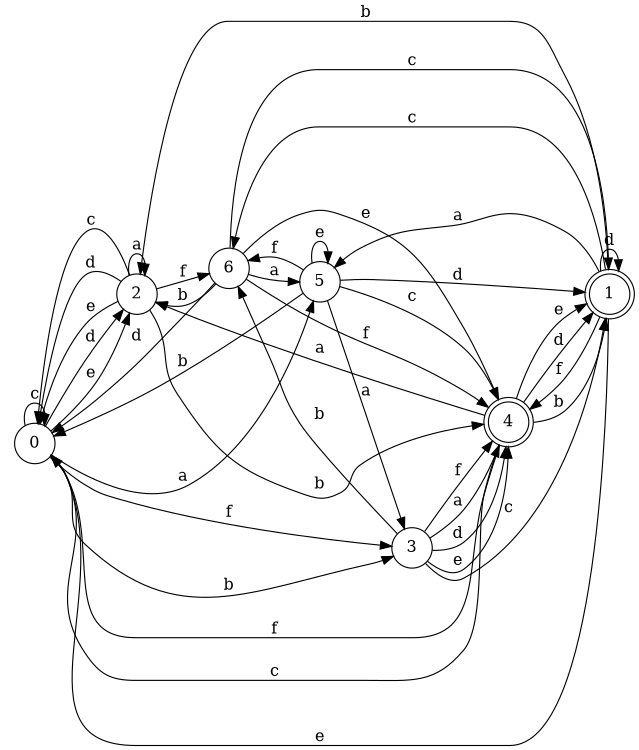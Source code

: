 digraph n6_4 {
__start0 [label="" shape="none"];

rankdir=LR;
size="8,5";

s0 [style="filled", color="black", fillcolor="white" shape="circle", label="0"];
s1 [style="rounded,filled", color="black", fillcolor="white" shape="doublecircle", label="1"];
s2 [style="filled", color="black", fillcolor="white" shape="circle", label="2"];
s3 [style="filled", color="black", fillcolor="white" shape="circle", label="3"];
s4 [style="rounded,filled", color="black", fillcolor="white" shape="doublecircle", label="4"];
s5 [style="filled", color="black", fillcolor="white" shape="circle", label="5"];
s6 [style="filled", color="black", fillcolor="white" shape="circle", label="6"];
s0 -> s5 [label="a"];
s0 -> s3 [label="b"];
s0 -> s0 [label="c"];
s0 -> s2 [label="d"];
s0 -> s2 [label="e"];
s0 -> s3 [label="f"];
s1 -> s5 [label="a"];
s1 -> s2 [label="b"];
s1 -> s6 [label="c"];
s1 -> s1 [label="d"];
s1 -> s0 [label="e"];
s1 -> s4 [label="f"];
s2 -> s2 [label="a"];
s2 -> s4 [label="b"];
s2 -> s0 [label="c"];
s2 -> s0 [label="d"];
s2 -> s0 [label="e"];
s2 -> s6 [label="f"];
s3 -> s4 [label="a"];
s3 -> s6 [label="b"];
s3 -> s1 [label="c"];
s3 -> s4 [label="d"];
s3 -> s4 [label="e"];
s3 -> s4 [label="f"];
s4 -> s2 [label="a"];
s4 -> s1 [label="b"];
s4 -> s0 [label="c"];
s4 -> s1 [label="d"];
s4 -> s1 [label="e"];
s4 -> s0 [label="f"];
s5 -> s3 [label="a"];
s5 -> s0 [label="b"];
s5 -> s4 [label="c"];
s5 -> s1 [label="d"];
s5 -> s5 [label="e"];
s5 -> s6 [label="f"];
s6 -> s5 [label="a"];
s6 -> s2 [label="b"];
s6 -> s1 [label="c"];
s6 -> s0 [label="d"];
s6 -> s4 [label="e"];
s6 -> s4 [label="f"];

}
